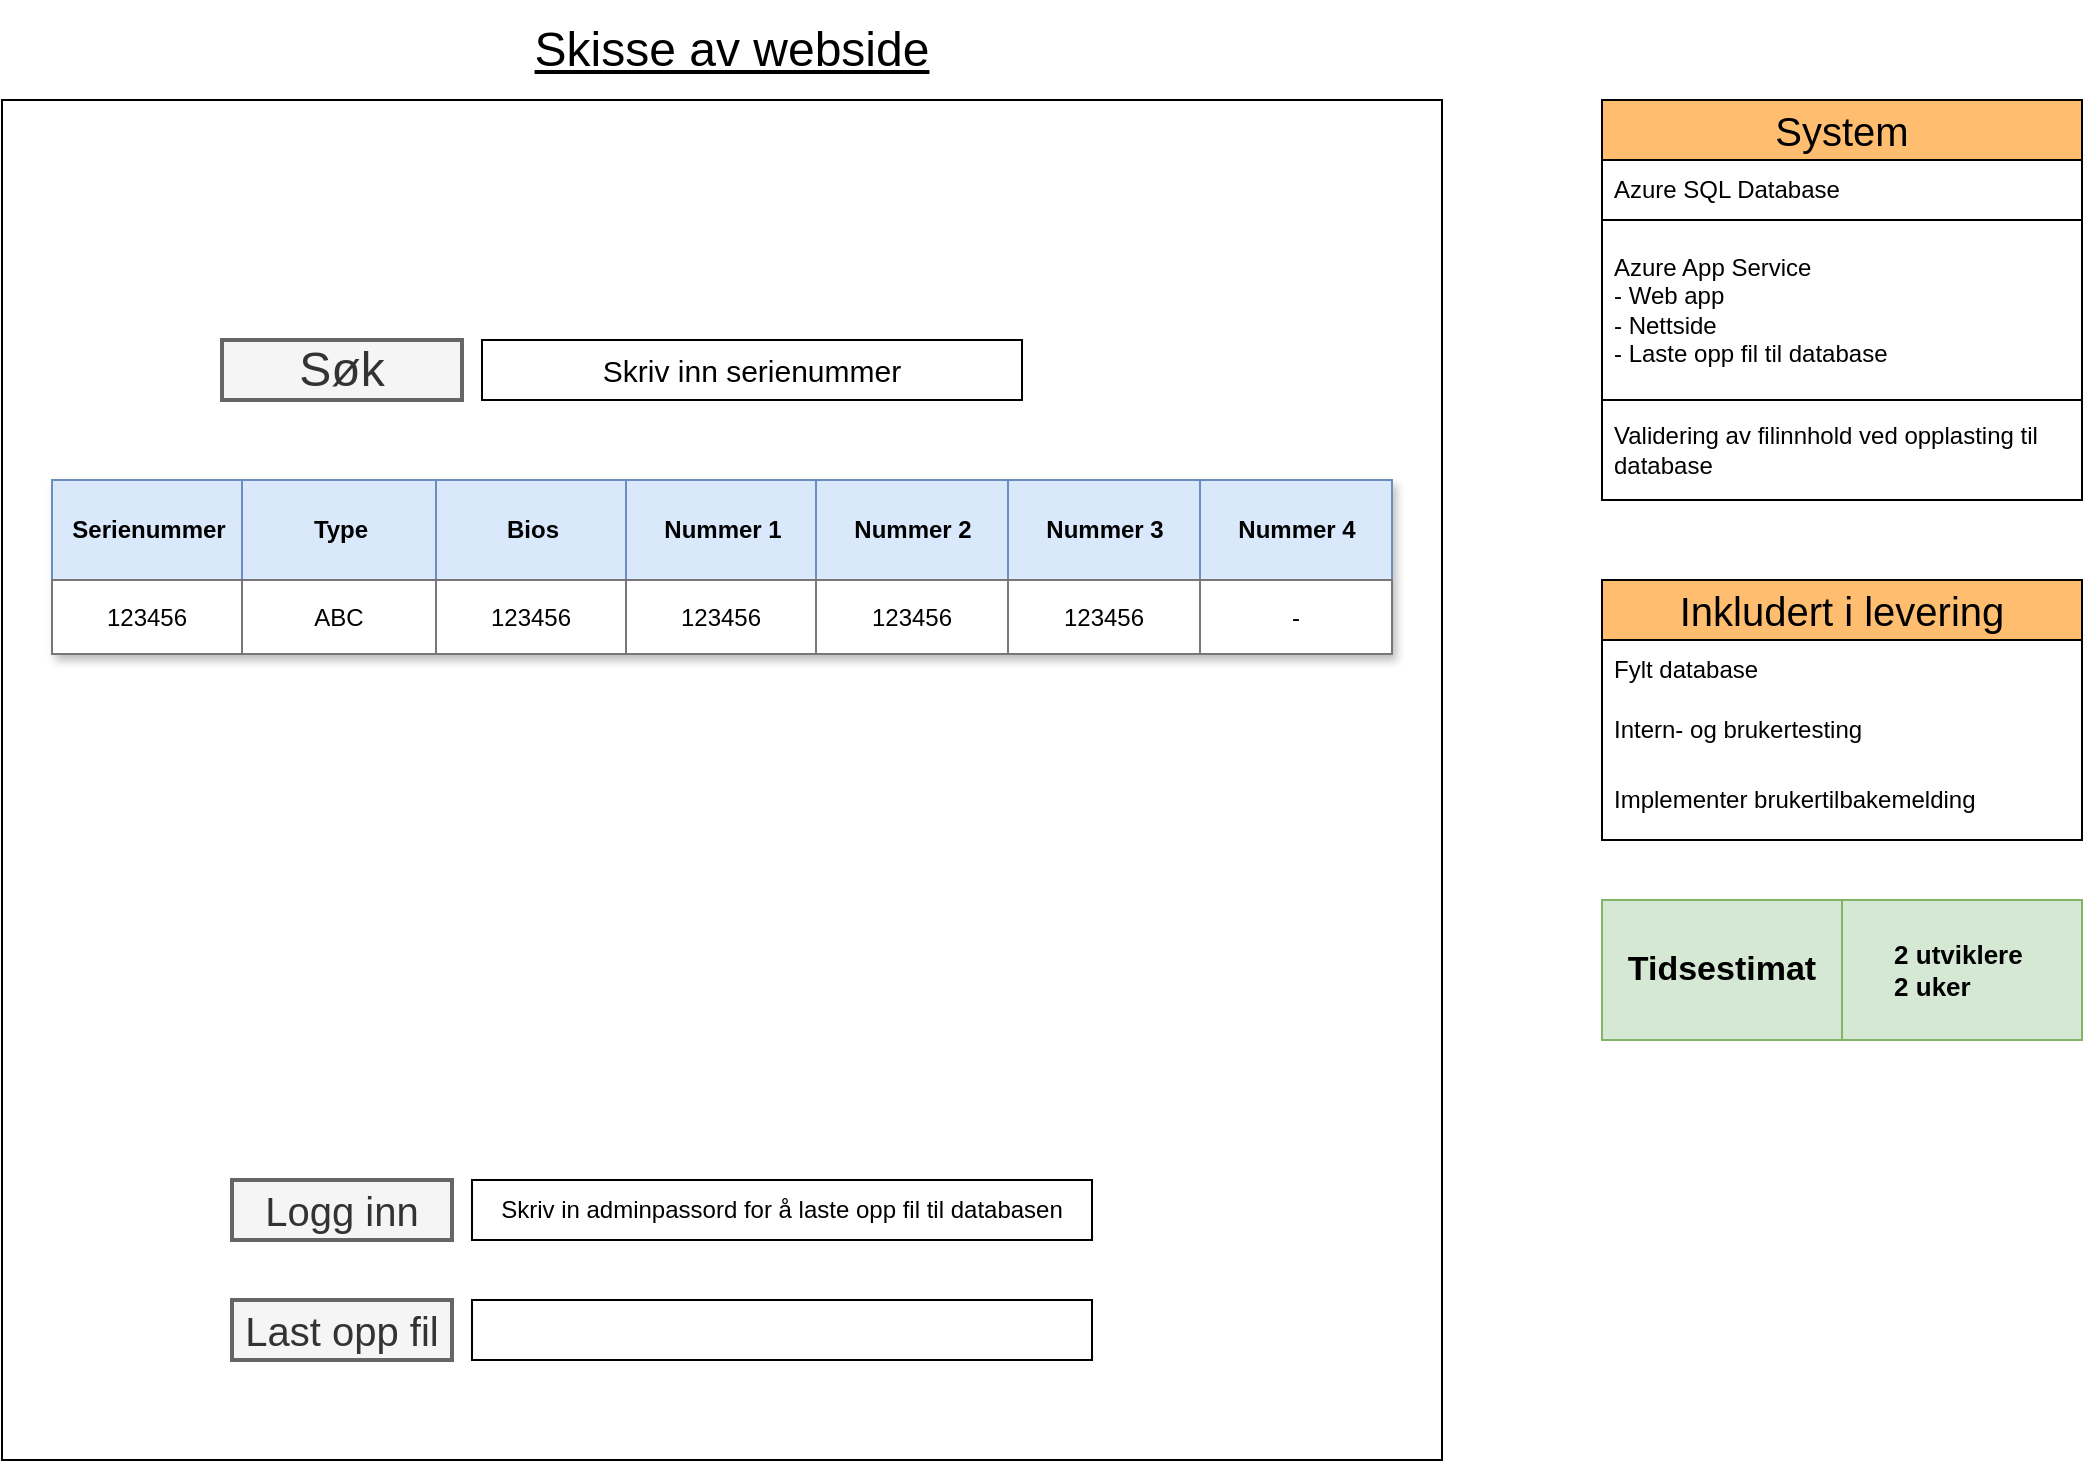 <mxfile version="23.1.7" type="github">
  <diagram name="Page-1" id="Ja1u6rrKjK_c4OcnhDjC">
    <mxGraphModel dx="2074" dy="1103" grid="1" gridSize="10" guides="1" tooltips="1" connect="1" arrows="1" fold="1" page="1" pageScale="1" pageWidth="1169" pageHeight="827" math="0" shadow="0">
      <root>
        <mxCell id="0" />
        <mxCell id="1" parent="0" />
        <mxCell id="Iun9FfVoCLrFuCCZVWFo-2" value="" style="rounded=0;whiteSpace=wrap;html=1;" parent="1" vertex="1">
          <mxGeometry x="40" y="80" width="720" height="680" as="geometry" />
        </mxCell>
        <mxCell id="Iun9FfVoCLrFuCCZVWFo-3" value="&lt;font style=&quot;font-size: 24px;&quot;&gt;Søk&lt;/font&gt;" style="text;html=1;strokeColor=#666666;fillColor=#f5f5f5;align=center;verticalAlign=middle;whiteSpace=wrap;rounded=0;strokeWidth=2;fontColor=#333333;" parent="1" vertex="1">
          <mxGeometry x="150" y="200" width="120" height="30" as="geometry" />
        </mxCell>
        <mxCell id="Iun9FfVoCLrFuCCZVWFo-4" value="&lt;font style=&quot;font-size: 15px;&quot;&gt;Skriv inn serienummer&lt;br&gt;&lt;/font&gt;" style="text;html=1;strokeColor=default;fillColor=none;align=center;verticalAlign=middle;whiteSpace=wrap;rounded=0;" parent="1" vertex="1">
          <mxGeometry x="280" y="200" width="270" height="30" as="geometry" />
        </mxCell>
        <mxCell id="Iun9FfVoCLrFuCCZVWFo-5" value="&lt;font style=&quot;font-size: 20px;&quot;&gt;Last opp fil&lt;br&gt;&lt;/font&gt;" style="text;html=1;strokeColor=#666666;fillColor=#f5f5f5;align=center;verticalAlign=middle;whiteSpace=wrap;rounded=0;strokeWidth=2;fontColor=#333333;" parent="1" vertex="1">
          <mxGeometry x="155" y="680" width="110" height="30" as="geometry" />
        </mxCell>
        <mxCell id="Iun9FfVoCLrFuCCZVWFo-6" value="Assets" style="childLayout=tableLayout;recursiveResize=0;strokeColor=#77767b;fillColor=#A7C942;shadow=1;" parent="1" vertex="1">
          <mxGeometry x="65" y="270" width="670" height="87" as="geometry" />
        </mxCell>
        <mxCell id="Iun9FfVoCLrFuCCZVWFo-7" style="shape=tableRow;horizontal=0;startSize=0;swimlaneHead=0;swimlaneBody=0;top=0;left=0;bottom=0;right=0;dropTarget=0;collapsible=0;recursiveResize=0;expand=0;fontStyle=0;strokeColor=#6c8ebf;fillColor=#dae8fc;" parent="Iun9FfVoCLrFuCCZVWFo-6" vertex="1">
          <mxGeometry width="670" height="50" as="geometry" />
        </mxCell>
        <mxCell id="Iun9FfVoCLrFuCCZVWFo-8" value="Serienummer" style="connectable=0;recursiveResize=0;strokeColor=#6c8ebf;fillColor=#dae8fc;align=center;fontStyle=1;html=1;" parent="Iun9FfVoCLrFuCCZVWFo-7" vertex="1">
          <mxGeometry width="95" height="50" as="geometry">
            <mxRectangle width="95" height="50" as="alternateBounds" />
          </mxGeometry>
        </mxCell>
        <mxCell id="UKlwoapjw23-8bogghd4-8" value="Type" style="connectable=0;recursiveResize=0;strokeColor=#6c8ebf;fillColor=#dae8fc;align=center;fontStyle=1;html=1;" vertex="1" parent="Iun9FfVoCLrFuCCZVWFo-7">
          <mxGeometry x="95" width="97" height="50" as="geometry">
            <mxRectangle width="97" height="50" as="alternateBounds" />
          </mxGeometry>
        </mxCell>
        <mxCell id="Iun9FfVoCLrFuCCZVWFo-9" value="Bios" style="connectable=0;recursiveResize=0;strokeColor=#6c8ebf;fillColor=#dae8fc;align=center;fontStyle=1;html=1;" parent="Iun9FfVoCLrFuCCZVWFo-7" vertex="1">
          <mxGeometry x="192" width="95" height="50" as="geometry">
            <mxRectangle width="95" height="50" as="alternateBounds" />
          </mxGeometry>
        </mxCell>
        <mxCell id="Iun9FfVoCLrFuCCZVWFo-10" value="Nummer 1" style="connectable=0;recursiveResize=0;strokeColor=#6c8ebf;fillColor=#dae8fc;align=center;fontStyle=1;html=1;" parent="Iun9FfVoCLrFuCCZVWFo-7" vertex="1">
          <mxGeometry x="287" width="95" height="50" as="geometry">
            <mxRectangle width="95" height="50" as="alternateBounds" />
          </mxGeometry>
        </mxCell>
        <mxCell id="Iun9FfVoCLrFuCCZVWFo-27" value="Nummer 2" style="connectable=0;recursiveResize=0;strokeColor=#6c8ebf;fillColor=#dae8fc;align=center;fontStyle=1;html=1;" parent="Iun9FfVoCLrFuCCZVWFo-7" vertex="1">
          <mxGeometry x="382" width="96" height="50" as="geometry">
            <mxRectangle width="96" height="50" as="alternateBounds" />
          </mxGeometry>
        </mxCell>
        <mxCell id="Iun9FfVoCLrFuCCZVWFo-29" value="Nummer 3" style="connectable=0;recursiveResize=0;strokeColor=#6c8ebf;fillColor=#dae8fc;align=center;fontStyle=1;html=1;" parent="Iun9FfVoCLrFuCCZVWFo-7" vertex="1">
          <mxGeometry x="478" width="96" height="50" as="geometry">
            <mxRectangle width="96" height="50" as="alternateBounds" />
          </mxGeometry>
        </mxCell>
        <mxCell id="UKlwoapjw23-8bogghd4-10" value="Nummer 4" style="connectable=0;recursiveResize=0;strokeColor=#6c8ebf;fillColor=#dae8fc;align=center;fontStyle=1;html=1;" vertex="1" parent="Iun9FfVoCLrFuCCZVWFo-7">
          <mxGeometry x="574" width="96" height="50" as="geometry">
            <mxRectangle width="96" height="50" as="alternateBounds" />
          </mxGeometry>
        </mxCell>
        <mxCell id="Iun9FfVoCLrFuCCZVWFo-11" value="" style="shape=tableRow;horizontal=0;startSize=0;swimlaneHead=0;swimlaneBody=0;top=0;left=0;bottom=0;right=0;dropTarget=0;collapsible=0;recursiveResize=0;expand=0;fontStyle=0;strokeColor=inherit;fillColor=#ffffff;" parent="Iun9FfVoCLrFuCCZVWFo-6" vertex="1">
          <mxGeometry y="50" width="670" height="37" as="geometry" />
        </mxCell>
        <mxCell id="Iun9FfVoCLrFuCCZVWFo-12" value="123456" style="connectable=0;recursiveResize=0;strokeColor=inherit;fillColor=inherit;align=center;whiteSpace=wrap;html=1;" parent="Iun9FfVoCLrFuCCZVWFo-11" vertex="1">
          <mxGeometry width="95" height="37" as="geometry">
            <mxRectangle width="95" height="37" as="alternateBounds" />
          </mxGeometry>
        </mxCell>
        <mxCell id="UKlwoapjw23-8bogghd4-9" value="ABC" style="connectable=0;recursiveResize=0;strokeColor=inherit;fillColor=inherit;align=center;whiteSpace=wrap;html=1;" vertex="1" parent="Iun9FfVoCLrFuCCZVWFo-11">
          <mxGeometry x="95" width="97" height="37" as="geometry">
            <mxRectangle width="97" height="37" as="alternateBounds" />
          </mxGeometry>
        </mxCell>
        <mxCell id="Iun9FfVoCLrFuCCZVWFo-13" value="123456" style="connectable=0;recursiveResize=0;strokeColor=inherit;fillColor=inherit;align=center;whiteSpace=wrap;html=1;" parent="Iun9FfVoCLrFuCCZVWFo-11" vertex="1">
          <mxGeometry x="192" width="95" height="37" as="geometry">
            <mxRectangle width="95" height="37" as="alternateBounds" />
          </mxGeometry>
        </mxCell>
        <mxCell id="Iun9FfVoCLrFuCCZVWFo-14" value="123456" style="connectable=0;recursiveResize=0;strokeColor=inherit;fillColor=inherit;align=center;whiteSpace=wrap;html=1;" parent="Iun9FfVoCLrFuCCZVWFo-11" vertex="1">
          <mxGeometry x="287" width="95" height="37" as="geometry">
            <mxRectangle width="95" height="37" as="alternateBounds" />
          </mxGeometry>
        </mxCell>
        <mxCell id="Iun9FfVoCLrFuCCZVWFo-28" value="123456" style="connectable=0;recursiveResize=0;strokeColor=inherit;fillColor=inherit;align=center;whiteSpace=wrap;html=1;" parent="Iun9FfVoCLrFuCCZVWFo-11" vertex="1">
          <mxGeometry x="382" width="96" height="37" as="geometry">
            <mxRectangle width="96" height="37" as="alternateBounds" />
          </mxGeometry>
        </mxCell>
        <mxCell id="Iun9FfVoCLrFuCCZVWFo-30" value="123456" style="connectable=0;recursiveResize=0;strokeColor=inherit;fillColor=inherit;align=center;whiteSpace=wrap;html=1;" parent="Iun9FfVoCLrFuCCZVWFo-11" vertex="1">
          <mxGeometry x="478" width="96" height="37" as="geometry">
            <mxRectangle width="96" height="37" as="alternateBounds" />
          </mxGeometry>
        </mxCell>
        <mxCell id="UKlwoapjw23-8bogghd4-11" value="-" style="connectable=0;recursiveResize=0;strokeColor=inherit;fillColor=inherit;align=center;whiteSpace=wrap;html=1;" vertex="1" parent="Iun9FfVoCLrFuCCZVWFo-11">
          <mxGeometry x="574" width="96" height="37" as="geometry">
            <mxRectangle width="96" height="37" as="alternateBounds" />
          </mxGeometry>
        </mxCell>
        <mxCell id="Iun9FfVoCLrFuCCZVWFo-31" value="&lt;font style=&quot;font-size: 15px;&quot;&gt;&lt;br&gt;&lt;/font&gt;" style="text;html=1;strokeColor=default;fillColor=none;align=center;verticalAlign=middle;whiteSpace=wrap;rounded=0;" parent="1" vertex="1">
          <mxGeometry x="275" y="680" width="310" height="30" as="geometry" />
        </mxCell>
        <mxCell id="Iun9FfVoCLrFuCCZVWFo-47" value="&lt;font style=&quot;font-size: 24px;&quot;&gt;&lt;u&gt;Skisse av webside&lt;/u&gt;&lt;/font&gt;" style="text;html=1;strokeColor=none;fillColor=none;align=center;verticalAlign=middle;whiteSpace=wrap;rounded=0;" parent="1" vertex="1">
          <mxGeometry x="265" y="30" width="280" height="50" as="geometry" />
        </mxCell>
        <mxCell id="UKlwoapjw23-8bogghd4-1" value="&lt;font style=&quot;font-size: 20px;&quot;&gt;System&lt;/font&gt;" style="swimlane;fontStyle=0;childLayout=stackLayout;horizontal=1;startSize=30;horizontalStack=0;resizeParent=1;resizeParentMax=0;resizeLast=0;collapsible=1;marginBottom=0;whiteSpace=wrap;html=1;fillColor=#ffbe6f;" vertex="1" parent="1">
          <mxGeometry x="840" y="80" width="240" height="200" as="geometry" />
        </mxCell>
        <mxCell id="UKlwoapjw23-8bogghd4-2" value="&lt;div&gt;Azure SQL Database&lt;/div&gt;" style="text;strokeColor=default;fillColor=none;align=left;verticalAlign=middle;spacingLeft=4;spacingRight=4;overflow=hidden;points=[[0,0.5],[1,0.5]];portConstraint=eastwest;rotatable=0;whiteSpace=wrap;html=1;" vertex="1" parent="UKlwoapjw23-8bogghd4-1">
          <mxGeometry y="30" width="240" height="30" as="geometry" />
        </mxCell>
        <mxCell id="UKlwoapjw23-8bogghd4-3" value="&lt;div&gt;Azure App Service&lt;/div&gt;&lt;div&gt;- Web app&lt;/div&gt;&lt;div&gt;- Nettside&lt;/div&gt;&lt;div&gt;- Laste opp fil til database&lt;br&gt;&lt;/div&gt;" style="text;strokeColor=default;fillColor=none;align=left;verticalAlign=middle;spacingLeft=4;spacingRight=4;overflow=hidden;points=[[0,0.5],[1,0.5]];portConstraint=eastwest;rotatable=0;whiteSpace=wrap;html=1;" vertex="1" parent="UKlwoapjw23-8bogghd4-1">
          <mxGeometry y="60" width="240" height="90" as="geometry" />
        </mxCell>
        <mxCell id="UKlwoapjw23-8bogghd4-4" value="Validering av filinnhold ved opplasting til database" style="text;strokeColor=none;fillColor=none;align=left;verticalAlign=middle;spacingLeft=4;spacingRight=4;overflow=hidden;points=[[0,0.5],[1,0.5]];portConstraint=eastwest;rotatable=0;whiteSpace=wrap;html=1;" vertex="1" parent="UKlwoapjw23-8bogghd4-1">
          <mxGeometry y="150" width="240" height="50" as="geometry" />
        </mxCell>
        <mxCell id="UKlwoapjw23-8bogghd4-12" value="Skriv in adminpassord for å laste opp fil til databasen" style="rounded=0;whiteSpace=wrap;html=1;" vertex="1" parent="1">
          <mxGeometry x="275" y="620" width="310" height="30" as="geometry" />
        </mxCell>
        <mxCell id="UKlwoapjw23-8bogghd4-13" value="&lt;font style=&quot;font-size: 20px;&quot;&gt;Logg inn&lt;/font&gt;" style="text;html=1;strokeColor=#666666;fillColor=#f5f5f5;align=center;verticalAlign=middle;whiteSpace=wrap;rounded=0;strokeWidth=2;fontColor=#333333;" vertex="1" parent="1">
          <mxGeometry x="155" y="620" width="110" height="30" as="geometry" />
        </mxCell>
        <mxCell id="UKlwoapjw23-8bogghd4-14" value="&lt;font style=&quot;font-size: 20px;&quot;&gt;Inkludert i levering&lt;/font&gt;" style="swimlane;fontStyle=0;childLayout=stackLayout;horizontal=1;startSize=30;horizontalStack=0;resizeParent=1;resizeParentMax=0;resizeLast=0;collapsible=1;marginBottom=0;whiteSpace=wrap;html=1;fillColor=#ffbe6f;" vertex="1" parent="1">
          <mxGeometry x="840" y="320" width="240" height="130" as="geometry" />
        </mxCell>
        <mxCell id="UKlwoapjw23-8bogghd4-15" value="&lt;div&gt;Fylt database&lt;/div&gt;" style="text;strokeColor=none;fillColor=none;align=left;verticalAlign=middle;spacingLeft=4;spacingRight=4;overflow=hidden;points=[[0,0.5],[1,0.5]];portConstraint=eastwest;rotatable=0;whiteSpace=wrap;html=1;" vertex="1" parent="UKlwoapjw23-8bogghd4-14">
          <mxGeometry y="30" width="240" height="30" as="geometry" />
        </mxCell>
        <mxCell id="UKlwoapjw23-8bogghd4-16" value="Intern- og brukertesting" style="text;strokeColor=none;fillColor=none;align=left;verticalAlign=middle;spacingLeft=4;spacingRight=4;overflow=hidden;points=[[0,0.5],[1,0.5]];portConstraint=eastwest;rotatable=0;whiteSpace=wrap;html=1;" vertex="1" parent="UKlwoapjw23-8bogghd4-14">
          <mxGeometry y="60" width="240" height="30" as="geometry" />
        </mxCell>
        <mxCell id="UKlwoapjw23-8bogghd4-17" value="Implementer brukertilbakemelding" style="text;strokeColor=none;fillColor=none;align=left;verticalAlign=middle;spacingLeft=4;spacingRight=4;overflow=hidden;points=[[0,0.5],[1,0.5]];portConstraint=eastwest;rotatable=0;whiteSpace=wrap;html=1;" vertex="1" parent="UKlwoapjw23-8bogghd4-14">
          <mxGeometry y="90" width="240" height="40" as="geometry" />
        </mxCell>
        <mxCell id="UKlwoapjw23-8bogghd4-20" value="" style="shape=table;startSize=0;container=1;collapsible=0;childLayout=tableLayout;fillColor=#d5e8d4;strokeColor=#82b366;" vertex="1" parent="1">
          <mxGeometry x="840" y="480" width="240" height="70" as="geometry" />
        </mxCell>
        <mxCell id="UKlwoapjw23-8bogghd4-21" value="" style="shape=tableRow;horizontal=0;startSize=0;swimlaneHead=0;swimlaneBody=0;strokeColor=inherit;top=0;left=0;bottom=0;right=0;collapsible=0;dropTarget=0;fillColor=none;points=[[0,0.5],[1,0.5]];portConstraint=eastwest;" vertex="1" parent="UKlwoapjw23-8bogghd4-20">
          <mxGeometry width="240" height="70" as="geometry" />
        </mxCell>
        <mxCell id="UKlwoapjw23-8bogghd4-22" value="&lt;font style=&quot;font-size: 17px;&quot;&gt;&lt;b&gt;Tidsestimat&lt;/b&gt;&lt;/font&gt;" style="shape=partialRectangle;html=1;whiteSpace=wrap;connectable=0;strokeColor=inherit;overflow=hidden;fillColor=none;top=0;left=0;bottom=0;right=0;pointerEvents=1;" vertex="1" parent="UKlwoapjw23-8bogghd4-21">
          <mxGeometry width="120" height="70" as="geometry">
            <mxRectangle width="120" height="70" as="alternateBounds" />
          </mxGeometry>
        </mxCell>
        <mxCell id="UKlwoapjw23-8bogghd4-23" value="&lt;div&gt;&lt;b&gt;&lt;font style=&quot;font-size: 13px;&quot;&gt;2 utviklere&amp;nbsp;&lt;/font&gt;&lt;/b&gt;&lt;/div&gt;&lt;div align=&quot;left&quot;&gt;&lt;b&gt;&lt;font style=&quot;font-size: 13px;&quot;&gt;2 uker&lt;/font&gt;&lt;/b&gt;&lt;/div&gt;" style="shape=partialRectangle;html=1;whiteSpace=wrap;connectable=0;strokeColor=inherit;overflow=hidden;fillColor=none;top=0;left=0;bottom=0;right=0;pointerEvents=1;" vertex="1" parent="UKlwoapjw23-8bogghd4-21">
          <mxGeometry x="120" width="120" height="70" as="geometry">
            <mxRectangle width="120" height="70" as="alternateBounds" />
          </mxGeometry>
        </mxCell>
      </root>
    </mxGraphModel>
  </diagram>
</mxfile>
